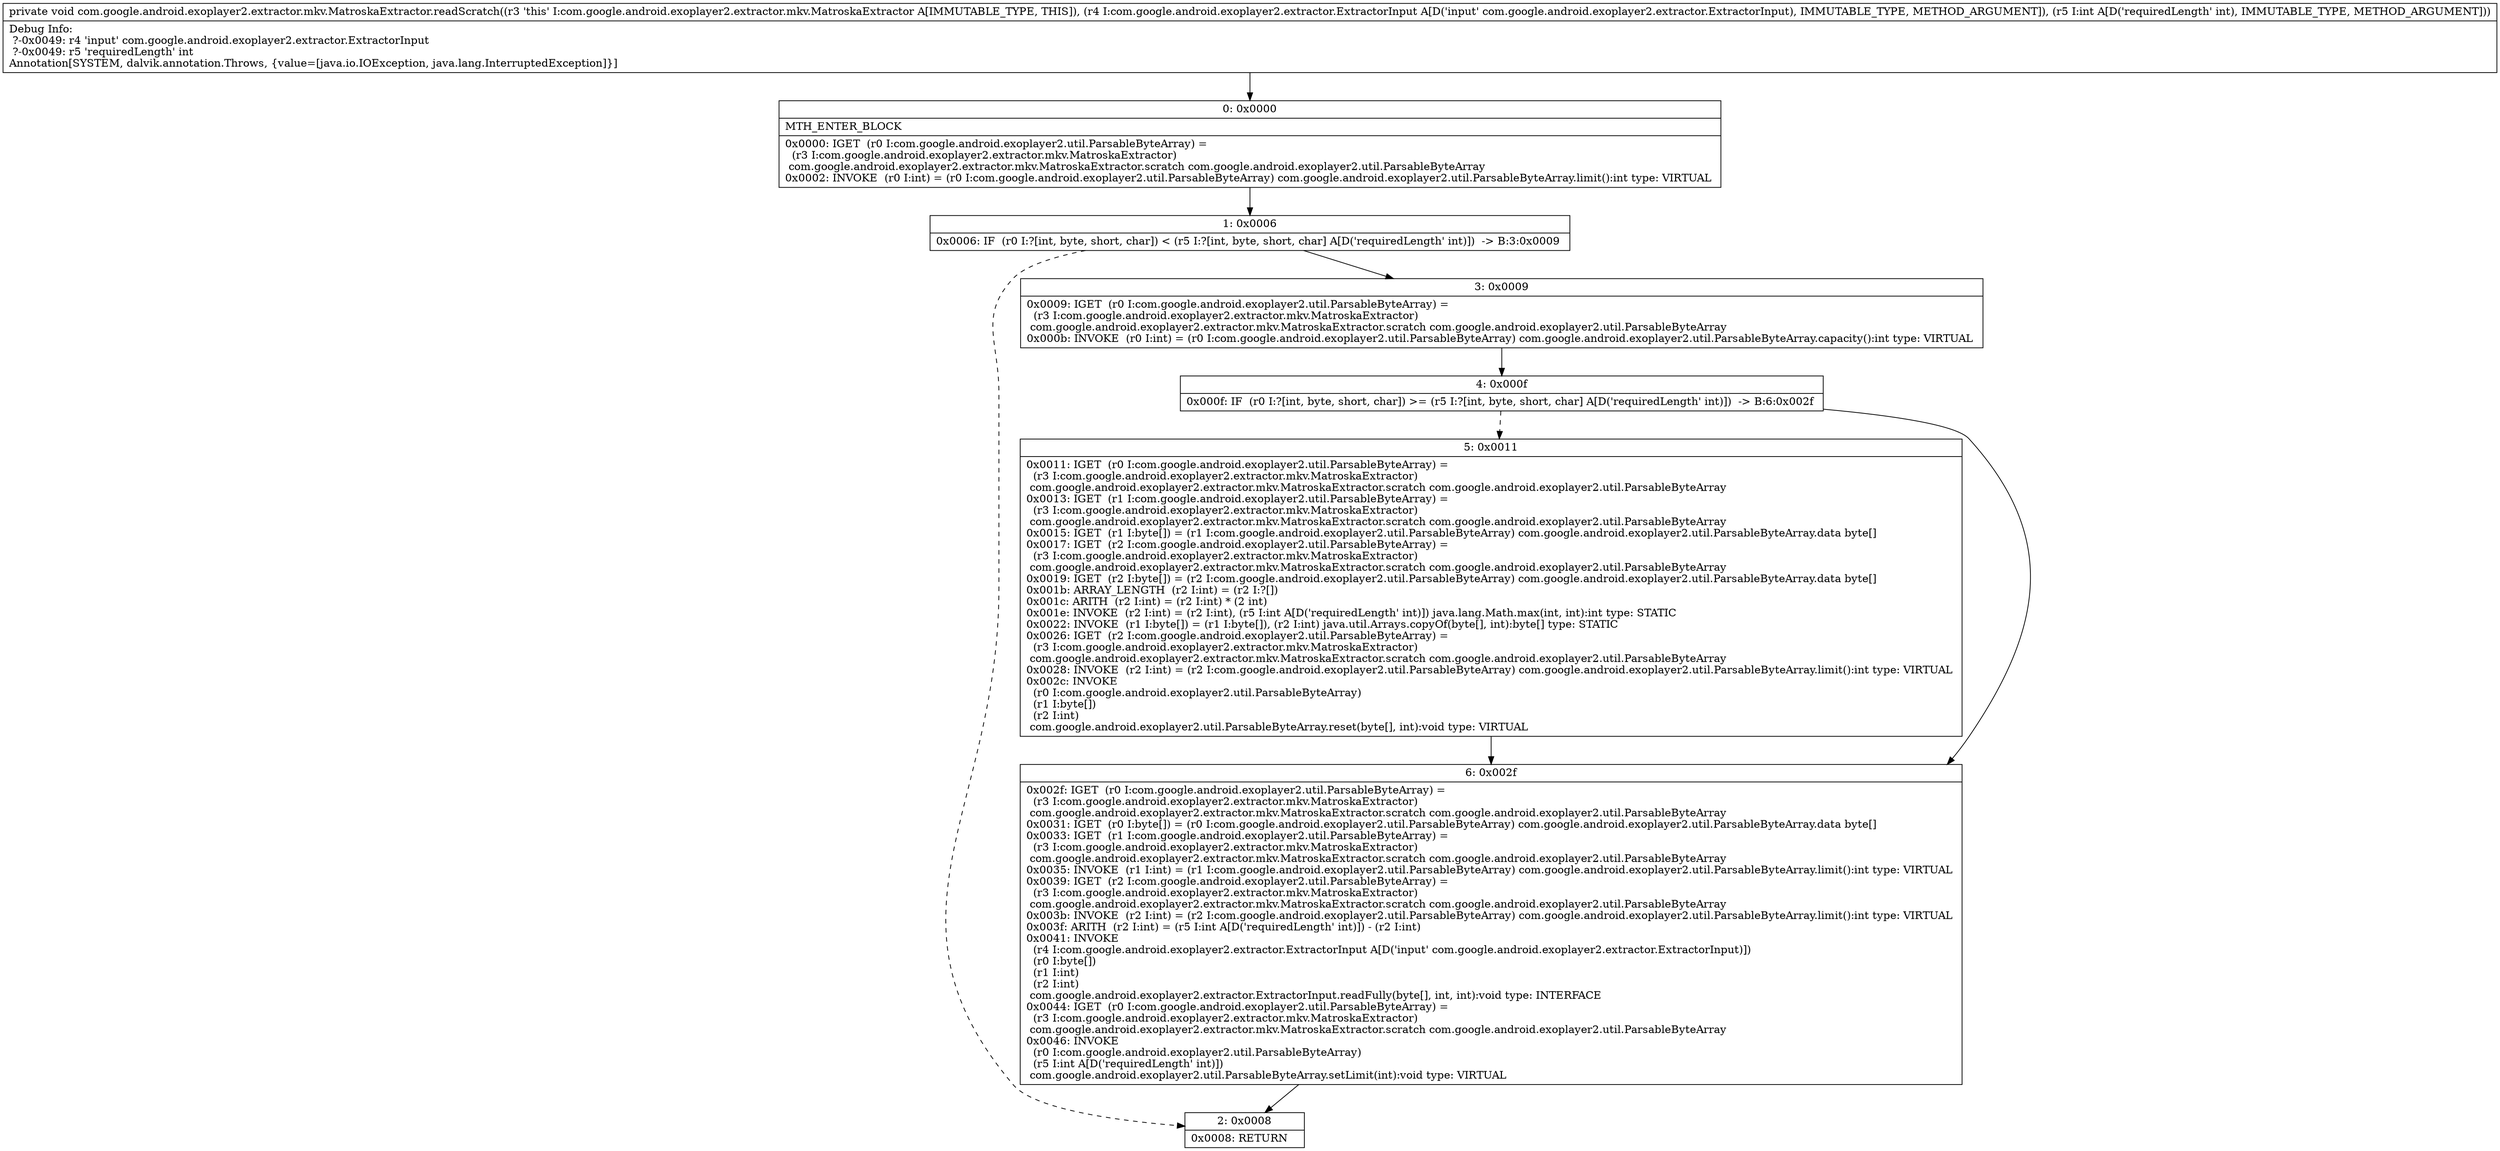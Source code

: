 digraph "CFG forcom.google.android.exoplayer2.extractor.mkv.MatroskaExtractor.readScratch(Lcom\/google\/android\/exoplayer2\/extractor\/ExtractorInput;I)V" {
Node_0 [shape=record,label="{0\:\ 0x0000|MTH_ENTER_BLOCK\l|0x0000: IGET  (r0 I:com.google.android.exoplayer2.util.ParsableByteArray) = \l  (r3 I:com.google.android.exoplayer2.extractor.mkv.MatroskaExtractor)\l com.google.android.exoplayer2.extractor.mkv.MatroskaExtractor.scratch com.google.android.exoplayer2.util.ParsableByteArray \l0x0002: INVOKE  (r0 I:int) = (r0 I:com.google.android.exoplayer2.util.ParsableByteArray) com.google.android.exoplayer2.util.ParsableByteArray.limit():int type: VIRTUAL \l}"];
Node_1 [shape=record,label="{1\:\ 0x0006|0x0006: IF  (r0 I:?[int, byte, short, char]) \< (r5 I:?[int, byte, short, char] A[D('requiredLength' int)])  \-\> B:3:0x0009 \l}"];
Node_2 [shape=record,label="{2\:\ 0x0008|0x0008: RETURN   \l}"];
Node_3 [shape=record,label="{3\:\ 0x0009|0x0009: IGET  (r0 I:com.google.android.exoplayer2.util.ParsableByteArray) = \l  (r3 I:com.google.android.exoplayer2.extractor.mkv.MatroskaExtractor)\l com.google.android.exoplayer2.extractor.mkv.MatroskaExtractor.scratch com.google.android.exoplayer2.util.ParsableByteArray \l0x000b: INVOKE  (r0 I:int) = (r0 I:com.google.android.exoplayer2.util.ParsableByteArray) com.google.android.exoplayer2.util.ParsableByteArray.capacity():int type: VIRTUAL \l}"];
Node_4 [shape=record,label="{4\:\ 0x000f|0x000f: IF  (r0 I:?[int, byte, short, char]) \>= (r5 I:?[int, byte, short, char] A[D('requiredLength' int)])  \-\> B:6:0x002f \l}"];
Node_5 [shape=record,label="{5\:\ 0x0011|0x0011: IGET  (r0 I:com.google.android.exoplayer2.util.ParsableByteArray) = \l  (r3 I:com.google.android.exoplayer2.extractor.mkv.MatroskaExtractor)\l com.google.android.exoplayer2.extractor.mkv.MatroskaExtractor.scratch com.google.android.exoplayer2.util.ParsableByteArray \l0x0013: IGET  (r1 I:com.google.android.exoplayer2.util.ParsableByteArray) = \l  (r3 I:com.google.android.exoplayer2.extractor.mkv.MatroskaExtractor)\l com.google.android.exoplayer2.extractor.mkv.MatroskaExtractor.scratch com.google.android.exoplayer2.util.ParsableByteArray \l0x0015: IGET  (r1 I:byte[]) = (r1 I:com.google.android.exoplayer2.util.ParsableByteArray) com.google.android.exoplayer2.util.ParsableByteArray.data byte[] \l0x0017: IGET  (r2 I:com.google.android.exoplayer2.util.ParsableByteArray) = \l  (r3 I:com.google.android.exoplayer2.extractor.mkv.MatroskaExtractor)\l com.google.android.exoplayer2.extractor.mkv.MatroskaExtractor.scratch com.google.android.exoplayer2.util.ParsableByteArray \l0x0019: IGET  (r2 I:byte[]) = (r2 I:com.google.android.exoplayer2.util.ParsableByteArray) com.google.android.exoplayer2.util.ParsableByteArray.data byte[] \l0x001b: ARRAY_LENGTH  (r2 I:int) = (r2 I:?[]) \l0x001c: ARITH  (r2 I:int) = (r2 I:int) * (2 int) \l0x001e: INVOKE  (r2 I:int) = (r2 I:int), (r5 I:int A[D('requiredLength' int)]) java.lang.Math.max(int, int):int type: STATIC \l0x0022: INVOKE  (r1 I:byte[]) = (r1 I:byte[]), (r2 I:int) java.util.Arrays.copyOf(byte[], int):byte[] type: STATIC \l0x0026: IGET  (r2 I:com.google.android.exoplayer2.util.ParsableByteArray) = \l  (r3 I:com.google.android.exoplayer2.extractor.mkv.MatroskaExtractor)\l com.google.android.exoplayer2.extractor.mkv.MatroskaExtractor.scratch com.google.android.exoplayer2.util.ParsableByteArray \l0x0028: INVOKE  (r2 I:int) = (r2 I:com.google.android.exoplayer2.util.ParsableByteArray) com.google.android.exoplayer2.util.ParsableByteArray.limit():int type: VIRTUAL \l0x002c: INVOKE  \l  (r0 I:com.google.android.exoplayer2.util.ParsableByteArray)\l  (r1 I:byte[])\l  (r2 I:int)\l com.google.android.exoplayer2.util.ParsableByteArray.reset(byte[], int):void type: VIRTUAL \l}"];
Node_6 [shape=record,label="{6\:\ 0x002f|0x002f: IGET  (r0 I:com.google.android.exoplayer2.util.ParsableByteArray) = \l  (r3 I:com.google.android.exoplayer2.extractor.mkv.MatroskaExtractor)\l com.google.android.exoplayer2.extractor.mkv.MatroskaExtractor.scratch com.google.android.exoplayer2.util.ParsableByteArray \l0x0031: IGET  (r0 I:byte[]) = (r0 I:com.google.android.exoplayer2.util.ParsableByteArray) com.google.android.exoplayer2.util.ParsableByteArray.data byte[] \l0x0033: IGET  (r1 I:com.google.android.exoplayer2.util.ParsableByteArray) = \l  (r3 I:com.google.android.exoplayer2.extractor.mkv.MatroskaExtractor)\l com.google.android.exoplayer2.extractor.mkv.MatroskaExtractor.scratch com.google.android.exoplayer2.util.ParsableByteArray \l0x0035: INVOKE  (r1 I:int) = (r1 I:com.google.android.exoplayer2.util.ParsableByteArray) com.google.android.exoplayer2.util.ParsableByteArray.limit():int type: VIRTUAL \l0x0039: IGET  (r2 I:com.google.android.exoplayer2.util.ParsableByteArray) = \l  (r3 I:com.google.android.exoplayer2.extractor.mkv.MatroskaExtractor)\l com.google.android.exoplayer2.extractor.mkv.MatroskaExtractor.scratch com.google.android.exoplayer2.util.ParsableByteArray \l0x003b: INVOKE  (r2 I:int) = (r2 I:com.google.android.exoplayer2.util.ParsableByteArray) com.google.android.exoplayer2.util.ParsableByteArray.limit():int type: VIRTUAL \l0x003f: ARITH  (r2 I:int) = (r5 I:int A[D('requiredLength' int)]) \- (r2 I:int) \l0x0041: INVOKE  \l  (r4 I:com.google.android.exoplayer2.extractor.ExtractorInput A[D('input' com.google.android.exoplayer2.extractor.ExtractorInput)])\l  (r0 I:byte[])\l  (r1 I:int)\l  (r2 I:int)\l com.google.android.exoplayer2.extractor.ExtractorInput.readFully(byte[], int, int):void type: INTERFACE \l0x0044: IGET  (r0 I:com.google.android.exoplayer2.util.ParsableByteArray) = \l  (r3 I:com.google.android.exoplayer2.extractor.mkv.MatroskaExtractor)\l com.google.android.exoplayer2.extractor.mkv.MatroskaExtractor.scratch com.google.android.exoplayer2.util.ParsableByteArray \l0x0046: INVOKE  \l  (r0 I:com.google.android.exoplayer2.util.ParsableByteArray)\l  (r5 I:int A[D('requiredLength' int)])\l com.google.android.exoplayer2.util.ParsableByteArray.setLimit(int):void type: VIRTUAL \l}"];
MethodNode[shape=record,label="{private void com.google.android.exoplayer2.extractor.mkv.MatroskaExtractor.readScratch((r3 'this' I:com.google.android.exoplayer2.extractor.mkv.MatroskaExtractor A[IMMUTABLE_TYPE, THIS]), (r4 I:com.google.android.exoplayer2.extractor.ExtractorInput A[D('input' com.google.android.exoplayer2.extractor.ExtractorInput), IMMUTABLE_TYPE, METHOD_ARGUMENT]), (r5 I:int A[D('requiredLength' int), IMMUTABLE_TYPE, METHOD_ARGUMENT]))  | Debug Info:\l  ?\-0x0049: r4 'input' com.google.android.exoplayer2.extractor.ExtractorInput\l  ?\-0x0049: r5 'requiredLength' int\lAnnotation[SYSTEM, dalvik.annotation.Throws, \{value=[java.io.IOException, java.lang.InterruptedException]\}]\l}"];
MethodNode -> Node_0;
Node_0 -> Node_1;
Node_1 -> Node_2[style=dashed];
Node_1 -> Node_3;
Node_3 -> Node_4;
Node_4 -> Node_5[style=dashed];
Node_4 -> Node_6;
Node_5 -> Node_6;
Node_6 -> Node_2;
}

